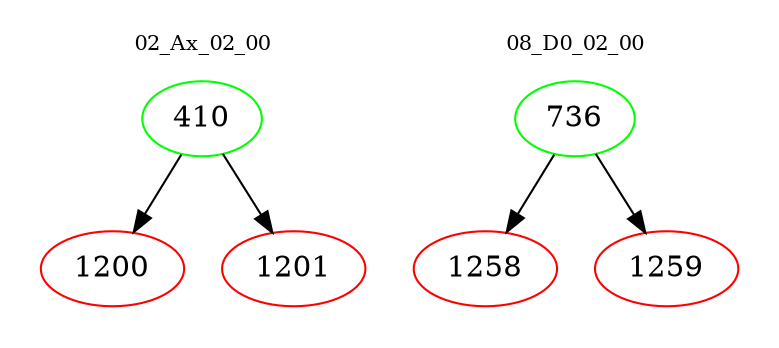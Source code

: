 digraph{
subgraph cluster_0 {
color = white
label = "02_Ax_02_00";
fontsize=10;
T0_410 [label="410", color="green"]
T0_410 -> T0_1200 [color="black"]
T0_1200 [label="1200", color="red"]
T0_410 -> T0_1201 [color="black"]
T0_1201 [label="1201", color="red"]
}
subgraph cluster_1 {
color = white
label = "08_D0_02_00";
fontsize=10;
T1_736 [label="736", color="green"]
T1_736 -> T1_1258 [color="black"]
T1_1258 [label="1258", color="red"]
T1_736 -> T1_1259 [color="black"]
T1_1259 [label="1259", color="red"]
}
}
